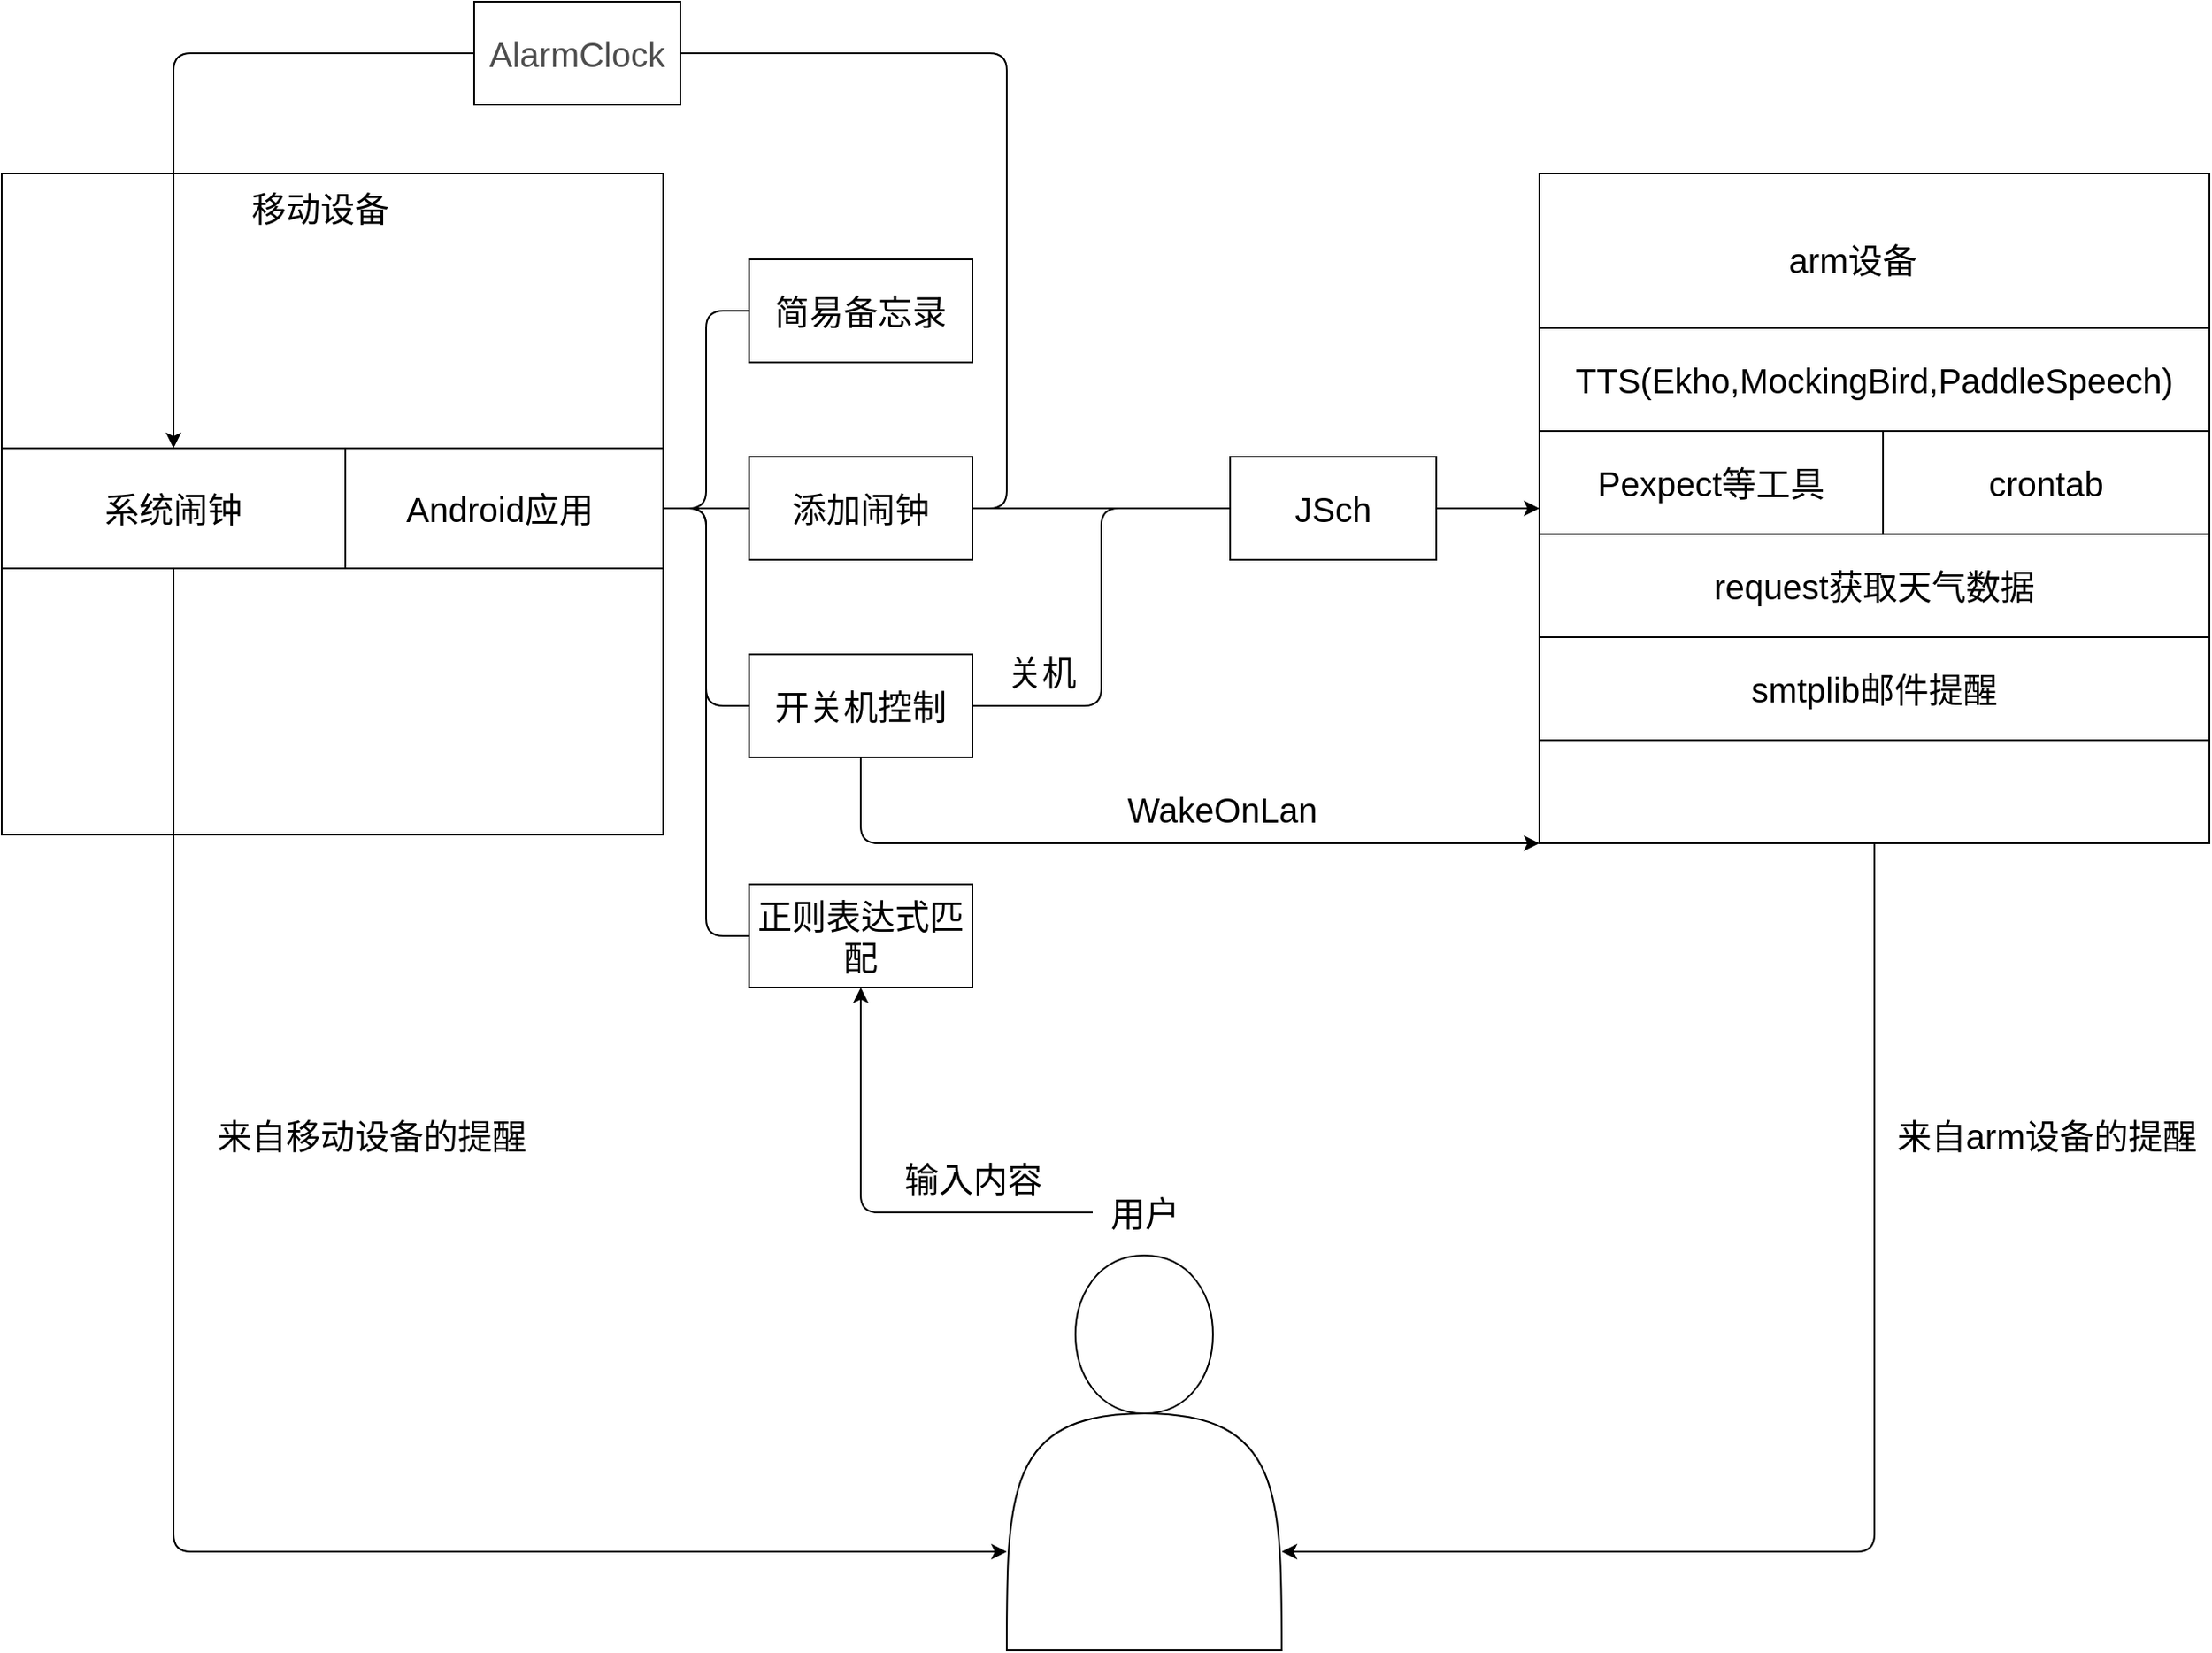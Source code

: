<mxfile version="17.4.1" type="github">
  <diagram id="R-A1RE0tbq2NOlvz1f-p" name="Page-1">
    <mxGraphModel dx="2858" dy="1134" grid="1" gridSize="10" guides="1" tooltips="1" connect="1" arrows="1" fold="1" page="1" pageScale="1" pageWidth="827" pageHeight="1169" math="0" shadow="0">
      <root>
        <mxCell id="0" />
        <mxCell id="1" parent="0" />
        <mxCell id="G4SD39_D4OFIK5JpIx4b-28" value="" style="whiteSpace=wrap;html=1;aspect=fixed;fontSize=20;" vertex="1" parent="1">
          <mxGeometry x="-205" y="170" width="385" height="385" as="geometry" />
        </mxCell>
        <mxCell id="G4SD39_D4OFIK5JpIx4b-8" style="edgeStyle=orthogonalEdgeStyle;rounded=1;orthogonalLoop=1;jettySize=auto;html=1;exitX=1;exitY=0.5;exitDx=0;exitDy=0;entryX=0;entryY=0.5;entryDx=0;entryDy=0;endArrow=none;endFill=0;" edge="1" parent="1" source="G4SD39_D4OFIK5JpIx4b-2" target="G4SD39_D4OFIK5JpIx4b-3">
          <mxGeometry relative="1" as="geometry" />
        </mxCell>
        <mxCell id="G4SD39_D4OFIK5JpIx4b-48" style="edgeStyle=orthogonalEdgeStyle;rounded=1;orthogonalLoop=1;jettySize=auto;html=1;exitX=1;exitY=0.5;exitDx=0;exitDy=0;entryX=0;entryY=0.5;entryDx=0;entryDy=0;fontSize=20;endArrow=none;endFill=0;" edge="1" parent="1" source="G4SD39_D4OFIK5JpIx4b-2" target="G4SD39_D4OFIK5JpIx4b-41">
          <mxGeometry relative="1" as="geometry" />
        </mxCell>
        <mxCell id="G4SD39_D4OFIK5JpIx4b-2" value="&lt;font style=&quot;font-size: 20px&quot;&gt;Android应用&lt;/font&gt;" style="rounded=0;whiteSpace=wrap;html=1;" vertex="1" parent="1">
          <mxGeometry x="-10" y="330" width="190" height="70" as="geometry" />
        </mxCell>
        <mxCell id="G4SD39_D4OFIK5JpIx4b-3" value="&lt;font style=&quot;font-size: 20px&quot;&gt;简易备忘录&lt;/font&gt;" style="rounded=0;whiteSpace=wrap;html=1;" vertex="1" parent="1">
          <mxGeometry x="230" y="220" width="130" height="60" as="geometry" />
        </mxCell>
        <mxCell id="G4SD39_D4OFIK5JpIx4b-9" value="" style="edgeStyle=orthogonalEdgeStyle;rounded=1;orthogonalLoop=1;jettySize=auto;html=1;endArrow=none;endFill=0;" edge="1" parent="1" source="G4SD39_D4OFIK5JpIx4b-5" target="G4SD39_D4OFIK5JpIx4b-2">
          <mxGeometry relative="1" as="geometry" />
        </mxCell>
        <mxCell id="G4SD39_D4OFIK5JpIx4b-11" style="edgeStyle=orthogonalEdgeStyle;rounded=1;orthogonalLoop=1;jettySize=auto;html=1;exitX=1;exitY=0.5;exitDx=0;exitDy=0;endArrow=none;endFill=0;entryX=0;entryY=0.5;entryDx=0;entryDy=0;" edge="1" parent="1" source="G4SD39_D4OFIK5JpIx4b-5" target="G4SD39_D4OFIK5JpIx4b-15">
          <mxGeometry relative="1" as="geometry">
            <mxPoint x="480" y="365" as="targetPoint" />
          </mxGeometry>
        </mxCell>
        <mxCell id="G4SD39_D4OFIK5JpIx4b-31" style="edgeStyle=orthogonalEdgeStyle;rounded=1;orthogonalLoop=1;jettySize=auto;html=1;exitX=1;exitY=0.5;exitDx=0;exitDy=0;entryX=0.5;entryY=0;entryDx=0;entryDy=0;fontSize=20;endArrow=classic;endFill=1;" edge="1" parent="1" source="G4SD39_D4OFIK5JpIx4b-5" target="G4SD39_D4OFIK5JpIx4b-30">
          <mxGeometry relative="1" as="geometry">
            <Array as="points">
              <mxPoint x="380" y="365" />
              <mxPoint x="380" y="100" />
              <mxPoint x="-105" y="100" />
            </Array>
          </mxGeometry>
        </mxCell>
        <mxCell id="G4SD39_D4OFIK5JpIx4b-5" value="&lt;font style=&quot;font-size: 20px&quot;&gt;添加闹钟&lt;/font&gt;" style="rounded=0;whiteSpace=wrap;html=1;" vertex="1" parent="1">
          <mxGeometry x="230" y="335" width="130" height="60" as="geometry" />
        </mxCell>
        <mxCell id="G4SD39_D4OFIK5JpIx4b-10" style="edgeStyle=orthogonalEdgeStyle;rounded=1;orthogonalLoop=1;jettySize=auto;html=1;exitX=0;exitY=0.5;exitDx=0;exitDy=0;entryX=1;entryY=0.5;entryDx=0;entryDy=0;endArrow=none;endFill=0;" edge="1" parent="1" source="G4SD39_D4OFIK5JpIx4b-7" target="G4SD39_D4OFIK5JpIx4b-2">
          <mxGeometry relative="1" as="geometry" />
        </mxCell>
        <mxCell id="G4SD39_D4OFIK5JpIx4b-16" style="edgeStyle=orthogonalEdgeStyle;rounded=1;orthogonalLoop=1;jettySize=auto;html=1;exitX=1;exitY=0.5;exitDx=0;exitDy=0;entryX=0;entryY=0.5;entryDx=0;entryDy=0;fontSize=20;endArrow=none;endFill=0;" edge="1" parent="1" source="G4SD39_D4OFIK5JpIx4b-7" target="G4SD39_D4OFIK5JpIx4b-15">
          <mxGeometry relative="1" as="geometry" />
        </mxCell>
        <mxCell id="G4SD39_D4OFIK5JpIx4b-19" style="edgeStyle=orthogonalEdgeStyle;rounded=1;orthogonalLoop=1;jettySize=auto;html=1;exitX=0.5;exitY=1;exitDx=0;exitDy=0;entryX=0;entryY=1;entryDx=0;entryDy=0;fontSize=20;endArrow=classic;endFill=1;" edge="1" parent="1" source="G4SD39_D4OFIK5JpIx4b-7" target="G4SD39_D4OFIK5JpIx4b-12">
          <mxGeometry relative="1" as="geometry">
            <Array as="points">
              <mxPoint x="295" y="560" />
            </Array>
          </mxGeometry>
        </mxCell>
        <mxCell id="G4SD39_D4OFIK5JpIx4b-7" value="&lt;font style=&quot;font-size: 20px&quot;&gt;开关机控制&lt;/font&gt;" style="rounded=0;whiteSpace=wrap;html=1;" vertex="1" parent="1">
          <mxGeometry x="230" y="450" width="130" height="60" as="geometry" />
        </mxCell>
        <mxCell id="G4SD39_D4OFIK5JpIx4b-37" style="edgeStyle=orthogonalEdgeStyle;rounded=1;orthogonalLoop=1;jettySize=auto;html=1;exitX=0.5;exitY=1;exitDx=0;exitDy=0;entryX=1;entryY=0.75;entryDx=0;entryDy=0;fontSize=20;endArrow=classic;endFill=1;" edge="1" parent="1" source="G4SD39_D4OFIK5JpIx4b-12" target="G4SD39_D4OFIK5JpIx4b-32">
          <mxGeometry relative="1" as="geometry" />
        </mxCell>
        <mxCell id="G4SD39_D4OFIK5JpIx4b-12" value="" style="whiteSpace=wrap;html=1;aspect=fixed;" vertex="1" parent="1">
          <mxGeometry x="690" y="170" width="390" height="390" as="geometry" />
        </mxCell>
        <mxCell id="G4SD39_D4OFIK5JpIx4b-13" value="&lt;font style=&quot;font-size: 20px&quot;&gt;arm设备&lt;/font&gt;" style="text;html=1;resizable=0;autosize=1;align=center;verticalAlign=middle;points=[];fillColor=none;strokeColor=none;rounded=0;" vertex="1" parent="1">
          <mxGeometry x="827" y="210" width="90" height="20" as="geometry" />
        </mxCell>
        <mxCell id="G4SD39_D4OFIK5JpIx4b-18" style="edgeStyle=orthogonalEdgeStyle;rounded=1;orthogonalLoop=1;jettySize=auto;html=1;exitX=1;exitY=0.5;exitDx=0;exitDy=0;entryX=0;entryY=0.5;entryDx=0;entryDy=0;fontSize=20;endArrow=classic;endFill=1;" edge="1" parent="1" source="G4SD39_D4OFIK5JpIx4b-15" target="G4SD39_D4OFIK5JpIx4b-12">
          <mxGeometry relative="1" as="geometry" />
        </mxCell>
        <mxCell id="G4SD39_D4OFIK5JpIx4b-15" value="JSch" style="rounded=0;whiteSpace=wrap;html=1;fontSize=20;" vertex="1" parent="1">
          <mxGeometry x="510" y="335" width="120" height="60" as="geometry" />
        </mxCell>
        <mxCell id="G4SD39_D4OFIK5JpIx4b-17" value="关机" style="text;html=1;resizable=0;autosize=1;align=center;verticalAlign=middle;points=[];fillColor=none;strokeColor=none;rounded=0;fontSize=20;" vertex="1" parent="1">
          <mxGeometry x="370" y="445" width="60" height="30" as="geometry" />
        </mxCell>
        <mxCell id="G4SD39_D4OFIK5JpIx4b-20" value="WakeOnLan" style="text;html=1;resizable=0;autosize=1;align=center;verticalAlign=middle;points=[];fillColor=none;strokeColor=none;rounded=0;fontSize=20;" vertex="1" parent="1">
          <mxGeometry x="440" y="525" width="130" height="30" as="geometry" />
        </mxCell>
        <mxCell id="G4SD39_D4OFIK5JpIx4b-21" value="TTS(Ekho,MockingBird,PaddleSpeech)" style="rounded=0;whiteSpace=wrap;html=1;fontSize=20;" vertex="1" parent="1">
          <mxGeometry x="690" y="260" width="390" height="60" as="geometry" />
        </mxCell>
        <mxCell id="G4SD39_D4OFIK5JpIx4b-23" value="Pexpect等工具" style="rounded=0;whiteSpace=wrap;html=1;fontSize=20;" vertex="1" parent="1">
          <mxGeometry x="690" y="320" width="200" height="60" as="geometry" />
        </mxCell>
        <mxCell id="G4SD39_D4OFIK5JpIx4b-24" value="crontab" style="rounded=0;whiteSpace=wrap;html=1;fontSize=20;" vertex="1" parent="1">
          <mxGeometry x="890" y="320" width="190" height="60" as="geometry" />
        </mxCell>
        <mxCell id="G4SD39_D4OFIK5JpIx4b-27" value="request获取天气数据" style="rounded=0;whiteSpace=wrap;html=1;fontSize=20;" vertex="1" parent="1">
          <mxGeometry x="690" y="380" width="390" height="60" as="geometry" />
        </mxCell>
        <mxCell id="G4SD39_D4OFIK5JpIx4b-29" value="移动设备" style="text;html=1;resizable=0;autosize=1;align=center;verticalAlign=middle;points=[];fillColor=none;strokeColor=none;rounded=0;fontSize=20;" vertex="1" parent="1">
          <mxGeometry x="-70" y="175" width="100" height="30" as="geometry" />
        </mxCell>
        <mxCell id="G4SD39_D4OFIK5JpIx4b-35" style="edgeStyle=orthogonalEdgeStyle;rounded=1;orthogonalLoop=1;jettySize=auto;html=1;exitX=0.5;exitY=1;exitDx=0;exitDy=0;entryX=0;entryY=0.75;entryDx=0;entryDy=0;fontSize=20;endArrow=classic;endFill=1;" edge="1" parent="1" source="G4SD39_D4OFIK5JpIx4b-30" target="G4SD39_D4OFIK5JpIx4b-32">
          <mxGeometry relative="1" as="geometry" />
        </mxCell>
        <mxCell id="G4SD39_D4OFIK5JpIx4b-30" value="系统闹钟" style="rounded=0;whiteSpace=wrap;html=1;fontSize=20;" vertex="1" parent="1">
          <mxGeometry x="-205" y="330" width="200" height="70" as="geometry" />
        </mxCell>
        <mxCell id="G4SD39_D4OFIK5JpIx4b-32" value="" style="shape=actor;whiteSpace=wrap;html=1;fontSize=20;" vertex="1" parent="1">
          <mxGeometry x="380" y="800" width="160" height="230" as="geometry" />
        </mxCell>
        <mxCell id="G4SD39_D4OFIK5JpIx4b-46" style="edgeStyle=orthogonalEdgeStyle;rounded=1;orthogonalLoop=1;jettySize=auto;html=1;entryX=0.5;entryY=1;entryDx=0;entryDy=0;fontSize=20;endArrow=classic;endFill=1;" edge="1" parent="1" source="G4SD39_D4OFIK5JpIx4b-33" target="G4SD39_D4OFIK5JpIx4b-41">
          <mxGeometry relative="1" as="geometry" />
        </mxCell>
        <mxCell id="G4SD39_D4OFIK5JpIx4b-33" value="用户" style="text;html=1;resizable=0;autosize=1;align=center;verticalAlign=middle;points=[];fillColor=none;strokeColor=none;rounded=0;fontSize=20;" vertex="1" parent="1">
          <mxGeometry x="430" y="760" width="60" height="30" as="geometry" />
        </mxCell>
        <mxCell id="G4SD39_D4OFIK5JpIx4b-34" value="&lt;span style=&quot;color: rgb(77 , 77 , 77) ; font-family: , &amp;#34;sf ui text&amp;#34; , &amp;#34;arial&amp;#34; , &amp;#34;pingfang sc&amp;#34; , &amp;#34;hiragino sans gb&amp;#34; , &amp;#34;microsoft yahei&amp;#34; , &amp;#34;wenquanyi micro hei&amp;#34; , sans-serif ; background-color: rgb(255 , 255 , 255)&quot;&gt;AlarmClock&lt;/span&gt;" style="rounded=0;whiteSpace=wrap;html=1;fontSize=20;" vertex="1" parent="1">
          <mxGeometry x="70" y="70" width="120" height="60" as="geometry" />
        </mxCell>
        <mxCell id="G4SD39_D4OFIK5JpIx4b-38" value="来自移动设备的提醒" style="text;html=1;resizable=0;autosize=1;align=center;verticalAlign=middle;points=[];fillColor=none;strokeColor=none;rounded=0;fontSize=20;" vertex="1" parent="1">
          <mxGeometry x="-90" y="715" width="200" height="30" as="geometry" />
        </mxCell>
        <mxCell id="G4SD39_D4OFIK5JpIx4b-39" value="smtplib邮件提醒" style="rounded=0;whiteSpace=wrap;html=1;fontSize=20;" vertex="1" parent="1">
          <mxGeometry x="690" y="440" width="390" height="60" as="geometry" />
        </mxCell>
        <mxCell id="G4SD39_D4OFIK5JpIx4b-40" value="来自arm设备的提醒" style="text;html=1;resizable=0;autosize=1;align=center;verticalAlign=middle;points=[];fillColor=none;strokeColor=none;rounded=0;fontSize=20;" vertex="1" parent="1">
          <mxGeometry x="890" y="715" width="190" height="30" as="geometry" />
        </mxCell>
        <mxCell id="G4SD39_D4OFIK5JpIx4b-41" value="正则表达式匹配" style="rounded=0;whiteSpace=wrap;html=1;fontSize=20;" vertex="1" parent="1">
          <mxGeometry x="230" y="584" width="130" height="60" as="geometry" />
        </mxCell>
        <mxCell id="G4SD39_D4OFIK5JpIx4b-47" value="输入内容" style="text;html=1;resizable=0;autosize=1;align=center;verticalAlign=middle;points=[];fillColor=none;strokeColor=none;rounded=0;fontSize=20;" vertex="1" parent="1">
          <mxGeometry x="310" y="740" width="100" height="30" as="geometry" />
        </mxCell>
      </root>
    </mxGraphModel>
  </diagram>
</mxfile>
